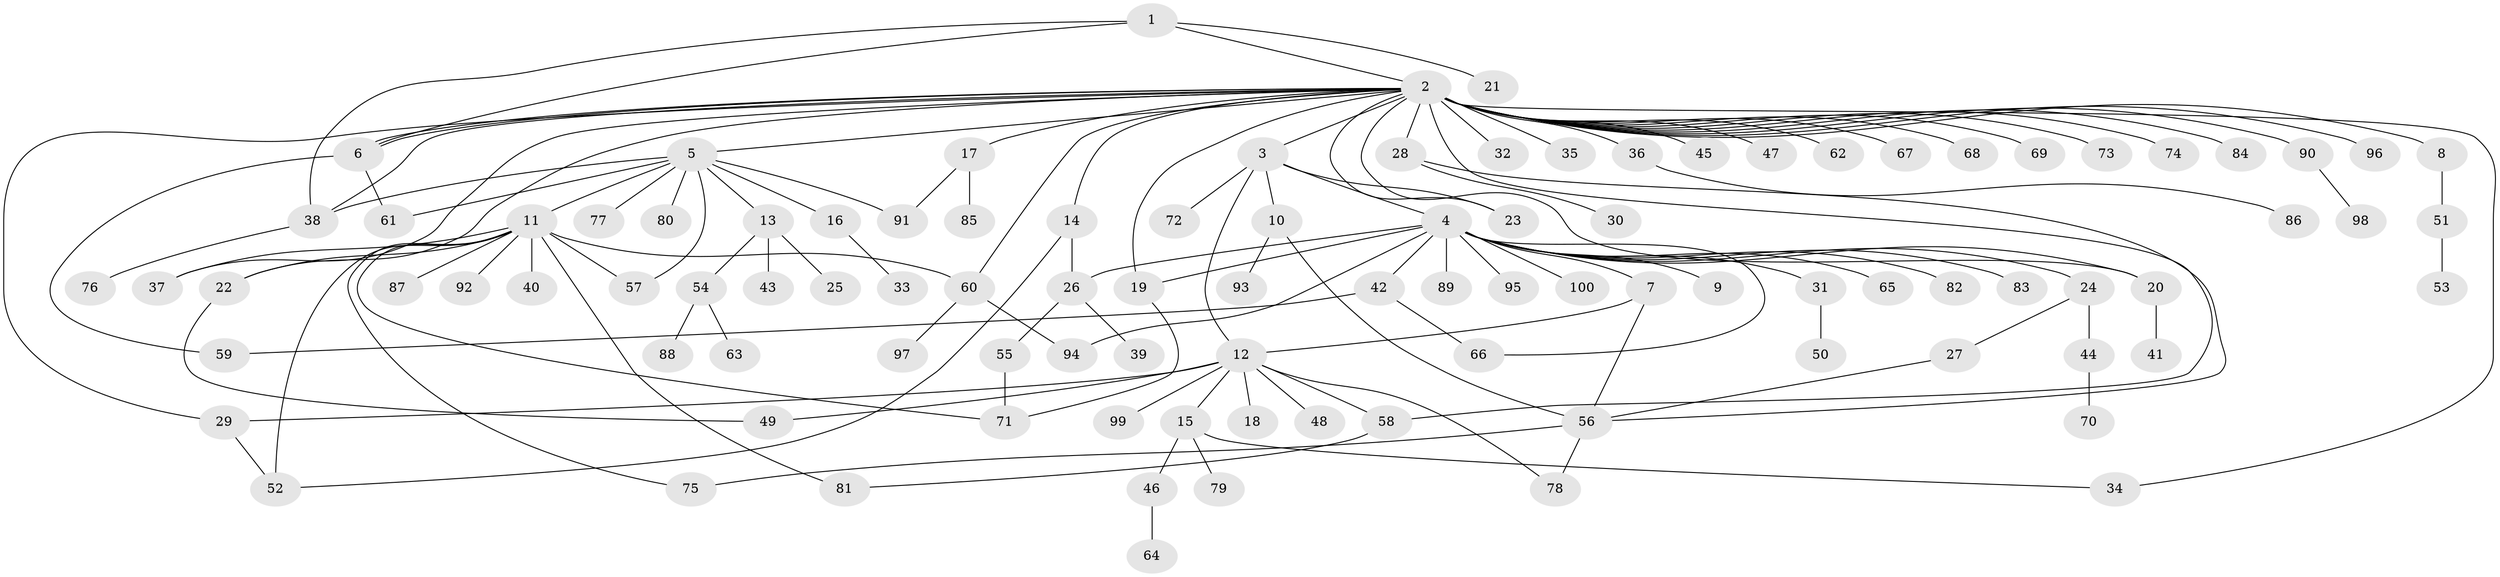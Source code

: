 // Generated by graph-tools (version 1.1) at 2025/11/02/21/25 10:11:09]
// undirected, 100 vertices, 131 edges
graph export_dot {
graph [start="1"]
  node [color=gray90,style=filled];
  1;
  2;
  3;
  4;
  5;
  6;
  7;
  8;
  9;
  10;
  11;
  12;
  13;
  14;
  15;
  16;
  17;
  18;
  19;
  20;
  21;
  22;
  23;
  24;
  25;
  26;
  27;
  28;
  29;
  30;
  31;
  32;
  33;
  34;
  35;
  36;
  37;
  38;
  39;
  40;
  41;
  42;
  43;
  44;
  45;
  46;
  47;
  48;
  49;
  50;
  51;
  52;
  53;
  54;
  55;
  56;
  57;
  58;
  59;
  60;
  61;
  62;
  63;
  64;
  65;
  66;
  67;
  68;
  69;
  70;
  71;
  72;
  73;
  74;
  75;
  76;
  77;
  78;
  79;
  80;
  81;
  82;
  83;
  84;
  85;
  86;
  87;
  88;
  89;
  90;
  91;
  92;
  93;
  94;
  95;
  96;
  97;
  98;
  99;
  100;
  1 -- 2;
  1 -- 6;
  1 -- 21;
  1 -- 38;
  2 -- 3;
  2 -- 5;
  2 -- 6;
  2 -- 6;
  2 -- 8;
  2 -- 14;
  2 -- 17;
  2 -- 19;
  2 -- 20;
  2 -- 22;
  2 -- 23;
  2 -- 28;
  2 -- 29;
  2 -- 32;
  2 -- 34;
  2 -- 35;
  2 -- 36;
  2 -- 37;
  2 -- 38;
  2 -- 45;
  2 -- 47;
  2 -- 58;
  2 -- 60;
  2 -- 62;
  2 -- 67;
  2 -- 68;
  2 -- 69;
  2 -- 73;
  2 -- 74;
  2 -- 84;
  2 -- 90;
  2 -- 96;
  3 -- 4;
  3 -- 10;
  3 -- 12;
  3 -- 23;
  3 -- 72;
  4 -- 7;
  4 -- 9;
  4 -- 19;
  4 -- 20;
  4 -- 24;
  4 -- 26;
  4 -- 31;
  4 -- 42;
  4 -- 65;
  4 -- 66;
  4 -- 82;
  4 -- 83;
  4 -- 89;
  4 -- 94;
  4 -- 95;
  4 -- 100;
  5 -- 11;
  5 -- 13;
  5 -- 16;
  5 -- 38;
  5 -- 57;
  5 -- 61;
  5 -- 77;
  5 -- 80;
  5 -- 91;
  6 -- 59;
  6 -- 61;
  7 -- 12;
  7 -- 56;
  8 -- 51;
  10 -- 56;
  10 -- 93;
  11 -- 22;
  11 -- 37;
  11 -- 40;
  11 -- 52;
  11 -- 57;
  11 -- 60;
  11 -- 71;
  11 -- 75;
  11 -- 81;
  11 -- 87;
  11 -- 92;
  12 -- 15;
  12 -- 18;
  12 -- 29;
  12 -- 48;
  12 -- 49;
  12 -- 58;
  12 -- 78;
  12 -- 99;
  13 -- 25;
  13 -- 43;
  13 -- 54;
  14 -- 26;
  14 -- 52;
  15 -- 34;
  15 -- 46;
  15 -- 79;
  16 -- 33;
  17 -- 85;
  17 -- 91;
  19 -- 71;
  20 -- 41;
  22 -- 49;
  24 -- 27;
  24 -- 44;
  26 -- 39;
  26 -- 55;
  27 -- 56;
  28 -- 30;
  28 -- 56;
  29 -- 52;
  31 -- 50;
  36 -- 86;
  38 -- 76;
  42 -- 59;
  42 -- 66;
  44 -- 70;
  46 -- 64;
  51 -- 53;
  54 -- 63;
  54 -- 88;
  55 -- 71;
  56 -- 75;
  56 -- 78;
  58 -- 81;
  60 -- 94;
  60 -- 97;
  90 -- 98;
}
